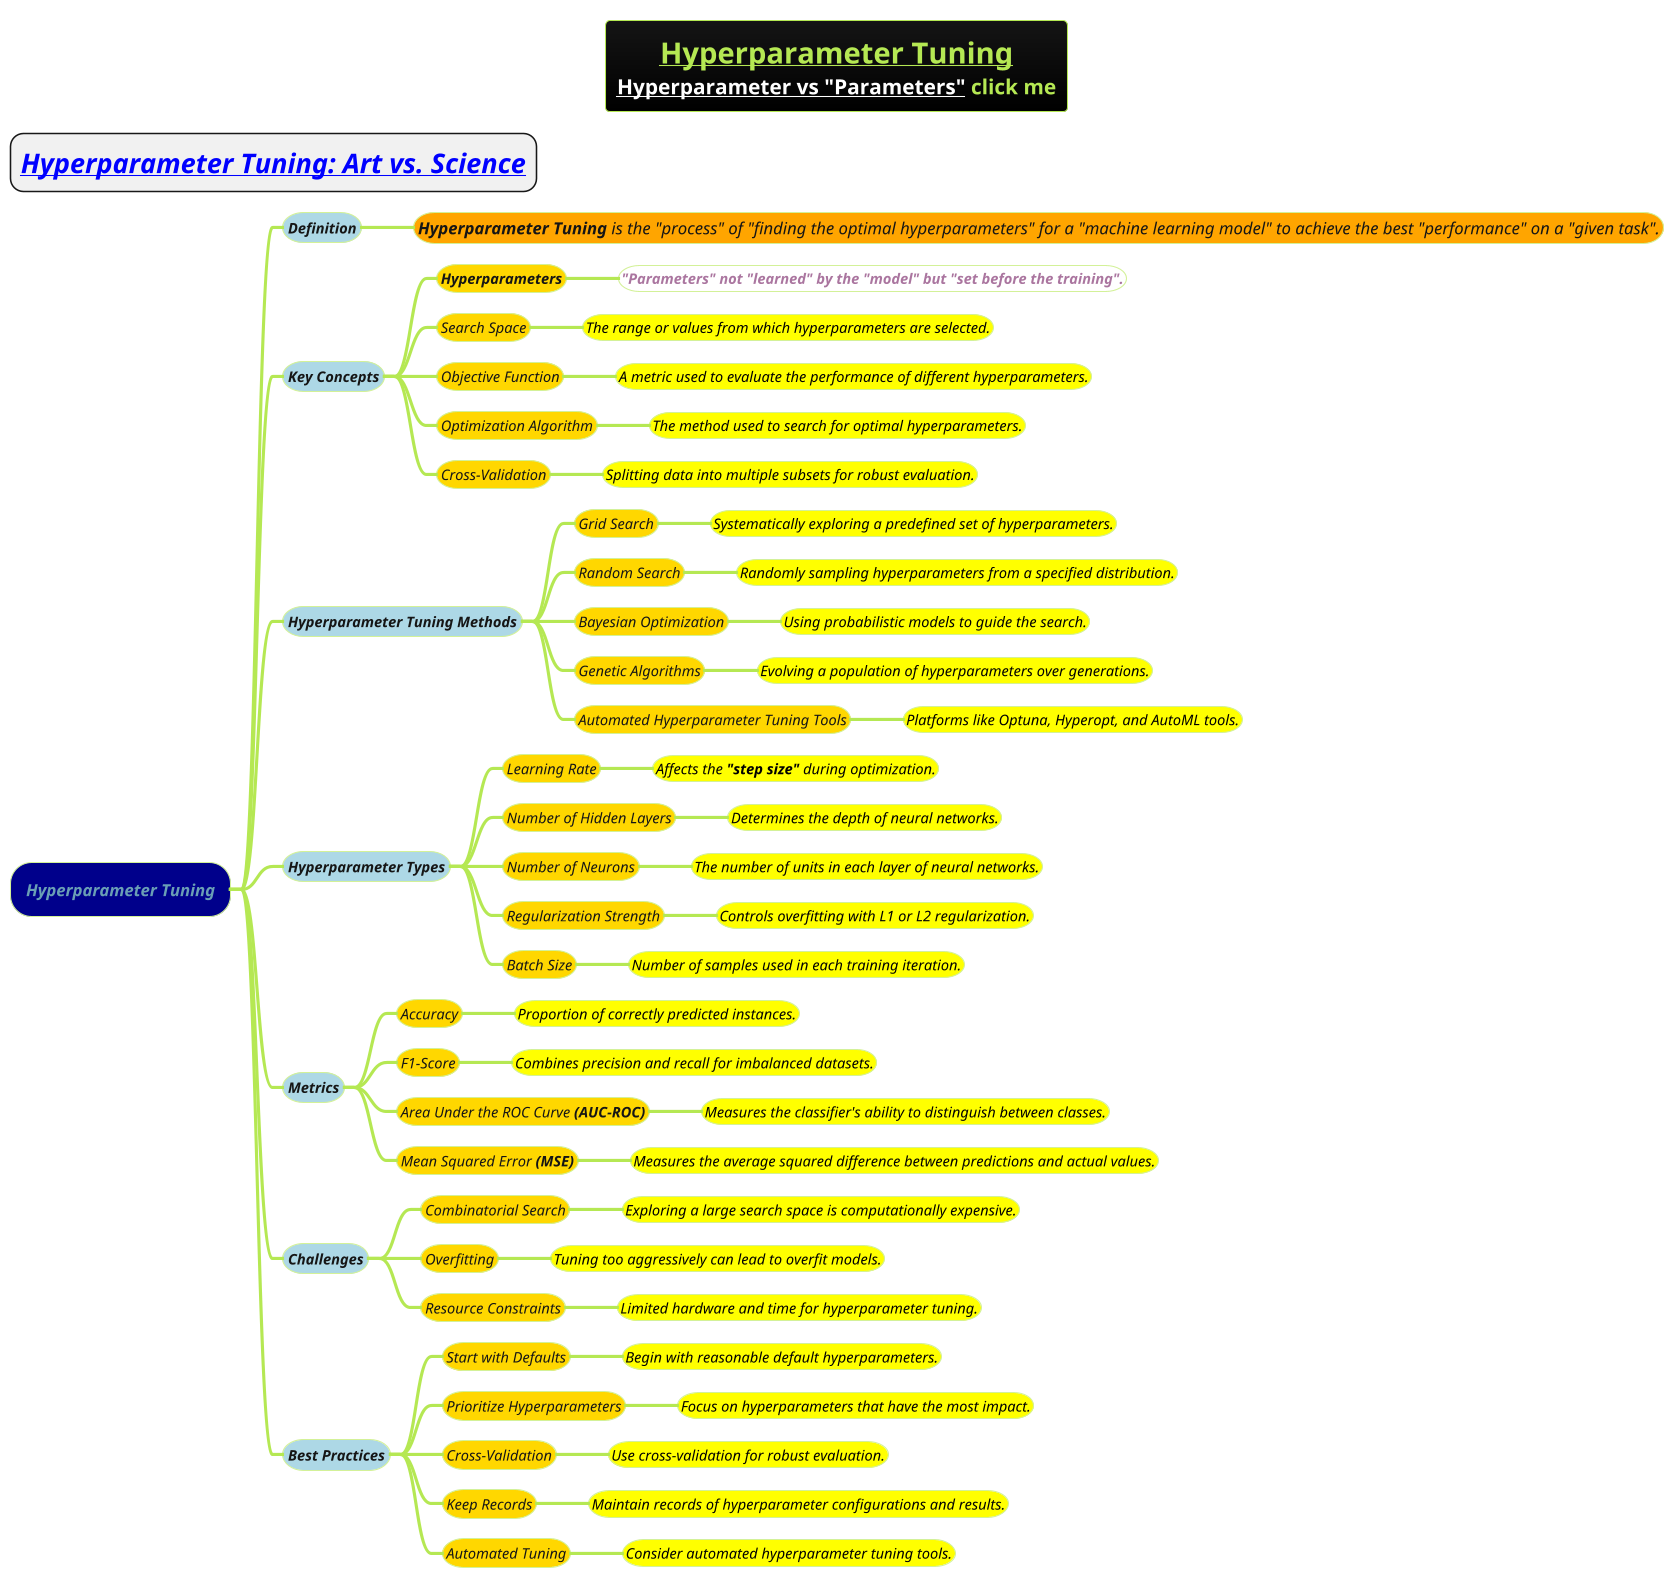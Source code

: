 @startmindmap
title =__Hyperparameter Tuning__\n[[Parameters-and-Hyperparameters.puml Hyperparameter vs "Parameters"]] click me
* =<i><b>[[Hyperparameter-Tuning-Art-vs-Science.puml Hyperparameter Tuning: Art vs. Science]]
!theme hacker
*[#darkblue] <i>Hyperparameter Tuning
**[#lightblue] <i><size:14>Definition
***[#orange] <i><size:16>**Hyperparameter Tuning** is the "process" of "finding the optimal hyperparameters" for a "machine learning model" to achieve the best "performance" on a "given task".

**[#lightblue] <i><size:14>Key Concepts
***[#gold] <size:14><i>**Hyperparameters**
****[#white] <i><size:14>**"Parameters" not "learned" by the "model" but "set before the training".**
***[#gold] <size:14><i>Search Space
****[#yellow] <color #black><i><size:14>The range or values from which hyperparameters are selected.
***[#gold] <size:14><i>Objective Function
****[#yellow] <color #black><i><size:14>A metric used to evaluate the performance of different hyperparameters.
***[#gold] <size:14><i>Optimization Algorithm
****[#yellow] <color #black><i><size:14>The method used to search for optimal hyperparameters.
***[#gold] <size:14><i>Cross-Validation
****[#yellow] <color #black><i><size:14>Splitting data into multiple subsets for robust evaluation.

**[#lightblue] <i><size:14>Hyperparameter Tuning Methods
***[#gold] <size:14><i>Grid Search
****[#yellow] <color #black><i><size:14>Systematically exploring a predefined set of hyperparameters.
***[#gold] <size:14><i>Random Search
****[#yellow] <color #black><i><size:14>Randomly sampling hyperparameters from a specified distribution.
***[#gold] <size:14><i>Bayesian Optimization
****[#yellow] <color #black><i><size:14>Using probabilistic models to guide the search.
***[#gold] <size:14><i>Genetic Algorithms
****[#yellow] <color #black><i><size:14>Evolving a population of hyperparameters over generations.
***[#gold] <size:14><i>Automated Hyperparameter Tuning Tools
****[#yellow] <color #black><i><size:14>Platforms like Optuna, Hyperopt, and AutoML tools.

**[#lightblue] <i><size:14>Hyperparameter Types
***[#gold] <size:14><i>Learning Rate
****[#yellow] <color #black><i><size:14>Affects the **"step size"** during optimization.
***[#gold] <size:14><i>Number of Hidden Layers
****[#yellow] <color #black><i><size:14>Determines the depth of neural networks.
***[#gold] <size:14><i>Number of Neurons
****[#yellow] <color #black><i><size:14>The number of units in each layer of neural networks.
***[#gold] <size:14><i>Regularization Strength
****[#yellow] <color #black><i><size:14>Controls overfitting with L1 or L2 regularization.
***[#gold] <size:14><i>Batch Size
****[#yellow] <color #black><i><size:14>Number of samples used in each training iteration.

**[#lightblue] <i><size:14>Metrics
***[#gold] <size:14><i>Accuracy
****[#yellow] <color #black><i><size:14>Proportion of correctly predicted instances.
***[#gold] <size:14><i>F1-Score
****[#yellow] <color #black><i><size:14>Combines precision and recall for imbalanced datasets.
***[#gold] <size:14><i>Area Under the ROC Curve **(AUC-ROC)**
****[#yellow] <color #black><i><size:14>Measures the classifier's ability to distinguish between classes.
***[#gold] <size:14><i>Mean Squared Error **(MSE)**
****[#yellow] <color #black><i><size:14>Measures the average squared difference between predictions and actual values.

**[#lightblue] <i><size:14>Challenges
***[#gold] <size:14><i>Combinatorial Search
****[#yellow] <color #black><i><size:14>Exploring a large search space is computationally expensive.
***[#gold] <size:14><i>Overfitting
****[#yellow] <color #black><i><size:14>Tuning too aggressively can lead to overfit models.
***[#gold] <size:14><i>Resource Constraints
****[#yellow] <color #black><i><size:14>Limited hardware and time for hyperparameter tuning.

**[#lightblue] <i><size:14>Best Practices
***[#gold] <size:14><i>Start with Defaults
****[#yellow] <color #black><i><size:14>Begin with reasonable default hyperparameters.
***[#gold] <size:14><i>Prioritize Hyperparameters
****[#yellow] <color #black><i><size:14>Focus on hyperparameters that have the most impact.
***[#gold] <size:14><i>Cross-Validation
****[#yellow] <color #black><i><size:14>Use cross-validation for robust evaluation.
***[#gold] <size:14><i>Keep Records
****[#yellow] <color #black><i><size:14>Maintain records of hyperparameter configurations and results.
***[#gold] <size:14><i>Automated Tuning
****[#yellow] <color #black><i><size:14>Consider automated hyperparameter tuning tools.

@endmindmap
